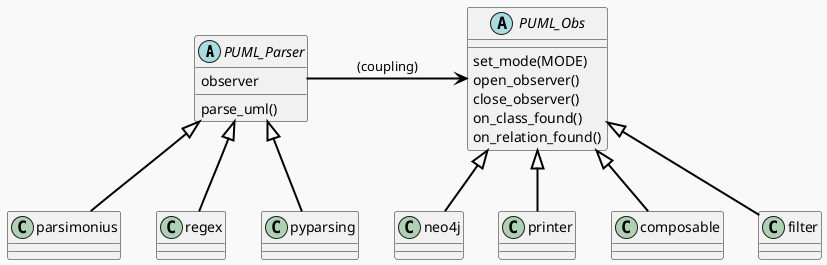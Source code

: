 @startuml parser-observer
skinparam packageStyle rectangle
skinparam shadowing false
skinparam backgroundColor #F9F9F9
skinparam packageBackgroundColor #DDDDDD
skinparam packageBorderColor #000000
skinparam arrowColor #000000
skinparam arrowThickness 2

abstract class PUML_Parser {
    observer
    parse_uml()
}
abstract class PUML_Obs {
    set_mode(MODE)
    open_observer()
    close_observer()
    on_class_found()
    on_relation_found()
}
class parsimonius
class regex
class pyparsing
class neo4j
class printer
class composable
class filter

PUML_Parser <|-- parsimonius
PUML_Parser <|-- regex
PUML_Parser <|-- pyparsing


PUML_Obs <|-- neo4j
PUML_Obs <|-- printer
PUML_Obs <|-- composable
PUML_Obs <|-- filter

PUML_Parser -> PUML_Obs : (coupling)
@enduml